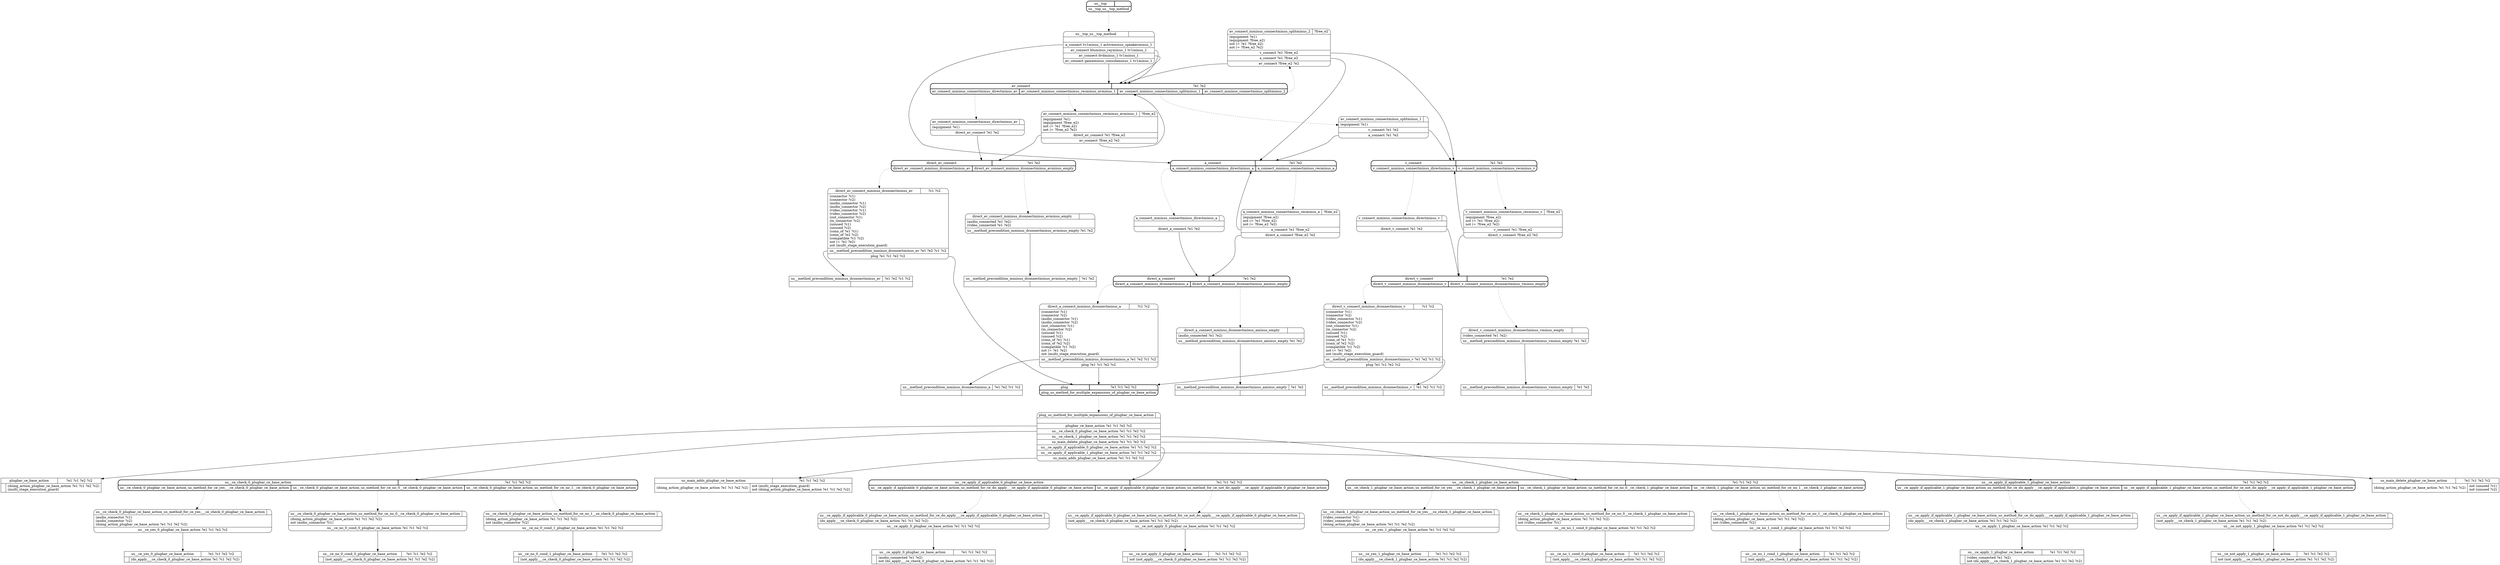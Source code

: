 // Generated by Hype
digraph "d" {
  nodesep=1
  ranksep=1
  // Operators
  node [shape=record]
  "us__ce_yes_0_plugbar_ce_base_action" [
    label="{{us__ce_yes_0_plugbar_ce_base_action|?e1 ?c1 ?e2 ?c2}|{|(do_apply___ce_check_0_plugbar_ce_base_action ?e1 ?c1 ?e2 ?c2)\l}}"
  ]
  "us__ce_no_0_cond_0_plugbar_ce_base_action" [
    label="{{us__ce_no_0_cond_0_plugbar_ce_base_action|?e1 ?c1 ?e2 ?c2}|{|(not_apply___ce_check_0_plugbar_ce_base_action ?e1 ?c1 ?e2 ?c2)\l}}"
  ]
  "us__ce_no_0_cond_1_plugbar_ce_base_action" [
    label="{{us__ce_no_0_cond_1_plugbar_ce_base_action|?e1 ?c1 ?e2 ?c2}|{|(not_apply___ce_check_0_plugbar_ce_base_action ?e1 ?c1 ?e2 ?c2)\l}}"
  ]
  "us__ce_apply_0_plugbar_ce_base_action" [
    label="{{us__ce_apply_0_plugbar_ce_base_action|?e1 ?c1 ?e2 ?c2}|{|(audio_connected ?e1 ?e2)\lnot (do_apply___ce_check_0_plugbar_ce_base_action ?e1 ?c1 ?e2 ?c2)\l}}"
  ]
  "us__ce_not_apply_0_plugbar_ce_base_action" [
    label="{{us__ce_not_apply_0_plugbar_ce_base_action|?e1 ?c1 ?e2 ?c2}|{|not (not_apply___ce_check_0_plugbar_ce_base_action ?e1 ?c1 ?e2 ?c2)\l}}"
  ]
  "us__ce_yes_1_plugbar_ce_base_action" [
    label="{{us__ce_yes_1_plugbar_ce_base_action|?e1 ?c1 ?e2 ?c2}|{|(do_apply___ce_check_1_plugbar_ce_base_action ?e1 ?c1 ?e2 ?c2)\l}}"
  ]
  "us__ce_no_1_cond_0_plugbar_ce_base_action" [
    label="{{us__ce_no_1_cond_0_plugbar_ce_base_action|?e1 ?c1 ?e2 ?c2}|{|(not_apply___ce_check_1_plugbar_ce_base_action ?e1 ?c1 ?e2 ?c2)\l}}"
  ]
  "us__ce_no_1_cond_1_plugbar_ce_base_action" [
    label="{{us__ce_no_1_cond_1_plugbar_ce_base_action|?e1 ?c1 ?e2 ?c2}|{|(not_apply___ce_check_1_plugbar_ce_base_action ?e1 ?c1 ?e2 ?c2)\l}}"
  ]
  "us__ce_apply_1_plugbar_ce_base_action" [
    label="{{us__ce_apply_1_plugbar_ce_base_action|?e1 ?c1 ?e2 ?c2}|{|(video_connected ?e1 ?e2)\lnot (do_apply___ce_check_1_plugbar_ce_base_action ?e1 ?c1 ?e2 ?c2)\l}}"
  ]
  "us__ce_not_apply_1_plugbar_ce_base_action" [
    label="{{us__ce_not_apply_1_plugbar_ce_base_action|?e1 ?c1 ?e2 ?c2}|{|not (not_apply___ce_check_1_plugbar_ce_base_action ?e1 ?c1 ?e2 ?c2)\l}}"
  ]
  "us_main_delete_plugbar_ce_base_action" [
    label="{{us_main_delete_plugbar_ce_base_action|?e1 ?c1 ?e2 ?c2}|{(doing_action_plugbar_ce_base_action ?e1 ?c1 ?e2 ?c2)\l|not (unused ?c1)\lnot (unused ?c2)\l}}"
  ]
  "us_main_adds_plugbar_ce_base_action" [
    label="{{us_main_adds_plugbar_ce_base_action|?e1 ?c1 ?e2 ?c2}|{(doing_action_plugbar_ce_base_action ?e1 ?c1 ?e2 ?c2)\l|not (multi_stage_execution_guard)\lnot (doing_action_plugbar_ce_base_action ?e1 ?c1 ?e2 ?c2)\l}}"
  ]
  "plugbar_ce_base_action" [
    label="{{plugbar_ce_base_action|?e1 ?c1 ?e2 ?c2}|{|(doing_action_plugbar_ce_base_action ?e1 ?c1 ?e2 ?c2)\l(multi_stage_execution_guard)\l}}"
  ]
  "us__method_precondition_mminus_dconnectminus_a" [
    label="{{us__method_precondition_mminus_dconnectminus_a|?e1 ?e2 ?c1 ?c2}|{|}}"
  ]
  "us__method_precondition_mminus_dconnectminus_aminus_empty" [
    label="{{us__method_precondition_mminus_dconnectminus_aminus_empty|?e1 ?e2}|{|}}"
  ]
  "us__method_precondition_mminus_dconnectminus_av" [
    label="{{us__method_precondition_mminus_dconnectminus_av|?e1 ?e2 ?c1 ?c2}|{|}}"
  ]
  "us__method_precondition_mminus_dconnectminus_avminus_empty" [
    label="{{us__method_precondition_mminus_dconnectminus_avminus_empty|?e1 ?e2}|{|}}"
  ]
  "us__method_precondition_mminus_dconnectminus_v" [
    label="{{us__method_precondition_mminus_dconnectminus_v|?e1 ?e2 ?c1 ?c2}|{|}}"
  ]
  "us__method_precondition_mminus_dconnectminus_vminus_empty" [
    label="{{us__method_precondition_mminus_dconnectminus_vminus_empty|?e1 ?e2}|{|}}"
  ]
  // Methods
  node [shape=Mrecord]
  "us__ce_check_0_plugbar_ce_base_action" [
    style=bold
    label="{{us__ce_check_0_plugbar_ce_base_action|?e1 ?c1 ?e2 ?c2}|{<n0>us__ce_check_0_plugbar_ce_base_action_us_method_for_ce_yes___ce_check_0_plugbar_ce_base_action|<n1>us__ce_check_0_plugbar_ce_base_action_us_method_for_ce_no_0__ce_check_0_plugbar_ce_base_action|<n2>us__ce_check_0_plugbar_ce_base_action_us_method_for_ce_no_1__ce_check_0_plugbar_ce_base_action}}"
  ]
  "label_us__ce_check_0_plugbar_ce_base_action_us_method_for_ce_yes___ce_check_0_plugbar_ce_base_action" [
    label="{{us__ce_check_0_plugbar_ce_base_action_us_method_for_ce_yes___ce_check_0_plugbar_ce_base_action|}|(audio_connector ?c1)\l(audio_connector ?c2)\l(doing_action_plugbar_ce_base_action ?e1 ?c1 ?e2 ?c2)\l|<n0>us__ce_yes_0_plugbar_ce_base_action ?e1 ?c1 ?e2 ?c2}"
  ]
  "us__ce_check_0_plugbar_ce_base_action":n0 -> "label_us__ce_check_0_plugbar_ce_base_action_us_method_for_ce_yes___ce_check_0_plugbar_ce_base_action" [style=dotted]
  "label_us__ce_check_0_plugbar_ce_base_action_us_method_for_ce_yes___ce_check_0_plugbar_ce_base_action":n0 -> "us__ce_yes_0_plugbar_ce_base_action"
  "label_us__ce_check_0_plugbar_ce_base_action_us_method_for_ce_no_0__ce_check_0_plugbar_ce_base_action" [
    label="{{us__ce_check_0_plugbar_ce_base_action_us_method_for_ce_no_0__ce_check_0_plugbar_ce_base_action|}|(doing_action_plugbar_ce_base_action ?e1 ?c1 ?e2 ?c2)\lnot (audio_connector ?c1)\l|<n0>us__ce_no_0_cond_0_plugbar_ce_base_action ?e1 ?c1 ?e2 ?c2}"
  ]
  "us__ce_check_0_plugbar_ce_base_action":n1 -> "label_us__ce_check_0_plugbar_ce_base_action_us_method_for_ce_no_0__ce_check_0_plugbar_ce_base_action" [style=dotted]
  "label_us__ce_check_0_plugbar_ce_base_action_us_method_for_ce_no_0__ce_check_0_plugbar_ce_base_action":n0 -> "us__ce_no_0_cond_0_plugbar_ce_base_action"
  "label_us__ce_check_0_plugbar_ce_base_action_us_method_for_ce_no_1__ce_check_0_plugbar_ce_base_action" [
    label="{{us__ce_check_0_plugbar_ce_base_action_us_method_for_ce_no_1__ce_check_0_plugbar_ce_base_action|}|(doing_action_plugbar_ce_base_action ?e1 ?c1 ?e2 ?c2)\lnot (audio_connector ?c2)\l|<n0>us__ce_no_0_cond_1_plugbar_ce_base_action ?e1 ?c1 ?e2 ?c2}"
  ]
  "us__ce_check_0_plugbar_ce_base_action":n2 -> "label_us__ce_check_0_plugbar_ce_base_action_us_method_for_ce_no_1__ce_check_0_plugbar_ce_base_action" [style=dotted]
  "label_us__ce_check_0_plugbar_ce_base_action_us_method_for_ce_no_1__ce_check_0_plugbar_ce_base_action":n0 -> "us__ce_no_0_cond_1_plugbar_ce_base_action"
  "us__ce_apply_if_applicable_0_plugbar_ce_base_action" [
    style=bold
    label="{{us__ce_apply_if_applicable_0_plugbar_ce_base_action|?e1 ?c1 ?e2 ?c2}|{<n0>us__ce_apply_if_applicable_0_plugbar_ce_base_action_us_method_for_ce_do_apply___ce_apply_if_applicable_0_plugbar_ce_base_action|<n1>us__ce_apply_if_applicable_0_plugbar_ce_base_action_us_method_for_ce_not_do_apply___ce_apply_if_applicable_0_plugbar_ce_base_action}}"
  ]
  "label_us__ce_apply_if_applicable_0_plugbar_ce_base_action_us_method_for_ce_do_apply___ce_apply_if_applicable_0_plugbar_ce_base_action" [
    label="{{us__ce_apply_if_applicable_0_plugbar_ce_base_action_us_method_for_ce_do_apply___ce_apply_if_applicable_0_plugbar_ce_base_action|}|(do_apply___ce_check_0_plugbar_ce_base_action ?e1 ?c1 ?e2 ?c2)\l|<n0>us__ce_apply_0_plugbar_ce_base_action ?e1 ?c1 ?e2 ?c2}"
  ]
  "us__ce_apply_if_applicable_0_plugbar_ce_base_action":n0 -> "label_us__ce_apply_if_applicable_0_plugbar_ce_base_action_us_method_for_ce_do_apply___ce_apply_if_applicable_0_plugbar_ce_base_action" [style=dotted]
  "label_us__ce_apply_if_applicable_0_plugbar_ce_base_action_us_method_for_ce_do_apply___ce_apply_if_applicable_0_plugbar_ce_base_action":n0 -> "us__ce_apply_0_plugbar_ce_base_action"
  "label_us__ce_apply_if_applicable_0_plugbar_ce_base_action_us_method_for_ce_not_do_apply___ce_apply_if_applicable_0_plugbar_ce_base_action" [
    label="{{us__ce_apply_if_applicable_0_plugbar_ce_base_action_us_method_for_ce_not_do_apply___ce_apply_if_applicable_0_plugbar_ce_base_action|}|(not_apply___ce_check_0_plugbar_ce_base_action ?e1 ?c1 ?e2 ?c2)\l|<n0>us__ce_not_apply_0_plugbar_ce_base_action ?e1 ?c1 ?e2 ?c2}"
  ]
  "us__ce_apply_if_applicable_0_plugbar_ce_base_action":n1 -> "label_us__ce_apply_if_applicable_0_plugbar_ce_base_action_us_method_for_ce_not_do_apply___ce_apply_if_applicable_0_plugbar_ce_base_action" [style=dotted]
  "label_us__ce_apply_if_applicable_0_plugbar_ce_base_action_us_method_for_ce_not_do_apply___ce_apply_if_applicable_0_plugbar_ce_base_action":n0 -> "us__ce_not_apply_0_plugbar_ce_base_action"
  "us__ce_check_1_plugbar_ce_base_action" [
    style=bold
    label="{{us__ce_check_1_plugbar_ce_base_action|?e1 ?c1 ?e2 ?c2}|{<n0>us__ce_check_1_plugbar_ce_base_action_us_method_for_ce_yes___ce_check_1_plugbar_ce_base_action|<n1>us__ce_check_1_plugbar_ce_base_action_us_method_for_ce_no_0__ce_check_1_plugbar_ce_base_action|<n2>us__ce_check_1_plugbar_ce_base_action_us_method_for_ce_no_1__ce_check_1_plugbar_ce_base_action}}"
  ]
  "label_us__ce_check_1_plugbar_ce_base_action_us_method_for_ce_yes___ce_check_1_plugbar_ce_base_action" [
    label="{{us__ce_check_1_plugbar_ce_base_action_us_method_for_ce_yes___ce_check_1_plugbar_ce_base_action|}|(video_connector ?c1)\l(video_connector ?c2)\l(doing_action_plugbar_ce_base_action ?e1 ?c1 ?e2 ?c2)\l|<n0>us__ce_yes_1_plugbar_ce_base_action ?e1 ?c1 ?e2 ?c2}"
  ]
  "us__ce_check_1_plugbar_ce_base_action":n0 -> "label_us__ce_check_1_plugbar_ce_base_action_us_method_for_ce_yes___ce_check_1_plugbar_ce_base_action" [style=dotted]
  "label_us__ce_check_1_plugbar_ce_base_action_us_method_for_ce_yes___ce_check_1_plugbar_ce_base_action":n0 -> "us__ce_yes_1_plugbar_ce_base_action"
  "label_us__ce_check_1_plugbar_ce_base_action_us_method_for_ce_no_0__ce_check_1_plugbar_ce_base_action" [
    label="{{us__ce_check_1_plugbar_ce_base_action_us_method_for_ce_no_0__ce_check_1_plugbar_ce_base_action|}|(doing_action_plugbar_ce_base_action ?e1 ?c1 ?e2 ?c2)\lnot (video_connector ?c1)\l|<n0>us__ce_no_1_cond_0_plugbar_ce_base_action ?e1 ?c1 ?e2 ?c2}"
  ]
  "us__ce_check_1_plugbar_ce_base_action":n1 -> "label_us__ce_check_1_plugbar_ce_base_action_us_method_for_ce_no_0__ce_check_1_plugbar_ce_base_action" [style=dotted]
  "label_us__ce_check_1_plugbar_ce_base_action_us_method_for_ce_no_0__ce_check_1_plugbar_ce_base_action":n0 -> "us__ce_no_1_cond_0_plugbar_ce_base_action"
  "label_us__ce_check_1_plugbar_ce_base_action_us_method_for_ce_no_1__ce_check_1_plugbar_ce_base_action" [
    label="{{us__ce_check_1_plugbar_ce_base_action_us_method_for_ce_no_1__ce_check_1_plugbar_ce_base_action|}|(doing_action_plugbar_ce_base_action ?e1 ?c1 ?e2 ?c2)\lnot (video_connector ?c2)\l|<n0>us__ce_no_1_cond_1_plugbar_ce_base_action ?e1 ?c1 ?e2 ?c2}"
  ]
  "us__ce_check_1_plugbar_ce_base_action":n2 -> "label_us__ce_check_1_plugbar_ce_base_action_us_method_for_ce_no_1__ce_check_1_plugbar_ce_base_action" [style=dotted]
  "label_us__ce_check_1_plugbar_ce_base_action_us_method_for_ce_no_1__ce_check_1_plugbar_ce_base_action":n0 -> "us__ce_no_1_cond_1_plugbar_ce_base_action"
  "us__ce_apply_if_applicable_1_plugbar_ce_base_action" [
    style=bold
    label="{{us__ce_apply_if_applicable_1_plugbar_ce_base_action|?e1 ?c1 ?e2 ?c2}|{<n0>us__ce_apply_if_applicable_1_plugbar_ce_base_action_us_method_for_ce_do_apply___ce_apply_if_applicable_1_plugbar_ce_base_action|<n1>us__ce_apply_if_applicable_1_plugbar_ce_base_action_us_method_for_ce_not_do_apply___ce_apply_if_applicable_1_plugbar_ce_base_action}}"
  ]
  "label_us__ce_apply_if_applicable_1_plugbar_ce_base_action_us_method_for_ce_do_apply___ce_apply_if_applicable_1_plugbar_ce_base_action" [
    label="{{us__ce_apply_if_applicable_1_plugbar_ce_base_action_us_method_for_ce_do_apply___ce_apply_if_applicable_1_plugbar_ce_base_action|}|(do_apply___ce_check_1_plugbar_ce_base_action ?e1 ?c1 ?e2 ?c2)\l|<n0>us__ce_apply_1_plugbar_ce_base_action ?e1 ?c1 ?e2 ?c2}"
  ]
  "us__ce_apply_if_applicable_1_plugbar_ce_base_action":n0 -> "label_us__ce_apply_if_applicable_1_plugbar_ce_base_action_us_method_for_ce_do_apply___ce_apply_if_applicable_1_plugbar_ce_base_action" [style=dotted]
  "label_us__ce_apply_if_applicable_1_plugbar_ce_base_action_us_method_for_ce_do_apply___ce_apply_if_applicable_1_plugbar_ce_base_action":n0 -> "us__ce_apply_1_plugbar_ce_base_action"
  "label_us__ce_apply_if_applicable_1_plugbar_ce_base_action_us_method_for_ce_not_do_apply___ce_apply_if_applicable_1_plugbar_ce_base_action" [
    label="{{us__ce_apply_if_applicable_1_plugbar_ce_base_action_us_method_for_ce_not_do_apply___ce_apply_if_applicable_1_plugbar_ce_base_action|}|(not_apply___ce_check_1_plugbar_ce_base_action ?e1 ?c1 ?e2 ?c2)\l|<n0>us__ce_not_apply_1_plugbar_ce_base_action ?e1 ?c1 ?e2 ?c2}"
  ]
  "us__ce_apply_if_applicable_1_plugbar_ce_base_action":n1 -> "label_us__ce_apply_if_applicable_1_plugbar_ce_base_action_us_method_for_ce_not_do_apply___ce_apply_if_applicable_1_plugbar_ce_base_action" [style=dotted]
  "label_us__ce_apply_if_applicable_1_plugbar_ce_base_action_us_method_for_ce_not_do_apply___ce_apply_if_applicable_1_plugbar_ce_base_action":n0 -> "us__ce_not_apply_1_plugbar_ce_base_action"
  "plug" [
    style=bold
    label="{{plug|?e1 ?c1 ?e2 ?c2}|{<n0>plug_us_method_for_multiple_expansions_of_plugbar_ce_base_action}}"
  ]
  "label_plug_us_method_for_multiple_expansions_of_plugbar_ce_base_action" [
    label="{{plug_us_method_for_multiple_expansions_of_plugbar_ce_base_action|}||<n0>plugbar_ce_base_action ?e1 ?c1 ?e2 ?c2|<n1>us__ce_check_0_plugbar_ce_base_action ?e1 ?c1 ?e2 ?c2|<n2>us__ce_check_1_plugbar_ce_base_action ?e1 ?c1 ?e2 ?c2|<n3>us_main_delete_plugbar_ce_base_action ?e1 ?c1 ?e2 ?c2|<n4>us__ce_apply_if_applicable_0_plugbar_ce_base_action ?e1 ?c1 ?e2 ?c2|<n5>us__ce_apply_if_applicable_1_plugbar_ce_base_action ?e1 ?c1 ?e2 ?c2|<n6>us_main_adds_plugbar_ce_base_action ?e1 ?c1 ?e2 ?c2}"
  ]
  "plug":n0 -> "label_plug_us_method_for_multiple_expansions_of_plugbar_ce_base_action" [style=dotted]
  "label_plug_us_method_for_multiple_expansions_of_plugbar_ce_base_action":n0 -> "plugbar_ce_base_action"
  "label_plug_us_method_for_multiple_expansions_of_plugbar_ce_base_action":n1 -> "us__ce_check_0_plugbar_ce_base_action"
  "label_plug_us_method_for_multiple_expansions_of_plugbar_ce_base_action":n2 -> "us__ce_check_1_plugbar_ce_base_action"
  "label_plug_us_method_for_multiple_expansions_of_plugbar_ce_base_action":n3 -> "us_main_delete_plugbar_ce_base_action"
  "label_plug_us_method_for_multiple_expansions_of_plugbar_ce_base_action":n4 -> "us__ce_apply_if_applicable_0_plugbar_ce_base_action"
  "label_plug_us_method_for_multiple_expansions_of_plugbar_ce_base_action":n5 -> "us__ce_apply_if_applicable_1_plugbar_ce_base_action"
  "label_plug_us_method_for_multiple_expansions_of_plugbar_ce_base_action":n6 -> "us_main_adds_plugbar_ce_base_action"
  "a_connect" [
    style=bold
    label="{{a_connect|?e1 ?e2}|{<n0>a_connect_mminus_connectminus_directminus_a|<n1>a_connect_mminus_connectminus_recminus_a}}"
  ]
  "label_a_connect_mminus_connectminus_directminus_a" [
    label="{{a_connect_mminus_connectminus_directminus_a|}||<n0>direct_a_connect ?e1 ?e2}"
  ]
  "a_connect":n0 -> "label_a_connect_mminus_connectminus_directminus_a" [style=dotted]
  "label_a_connect_mminus_connectminus_directminus_a":n0 -> "direct_a_connect"
  "label_a_connect_mminus_connectminus_recminus_a" [
    label="{{a_connect_mminus_connectminus_recminus_a|?free_e2}|(equipment ?free_e2)\lnot (= ?e1 ?free_e2)\lnot (= ?free_e2 ?e2)\l|<n0>a_connect ?e1 ?free_e2|<n1>direct_a_connect ?free_e2 ?e2}"
  ]
  "a_connect":n1 -> "label_a_connect_mminus_connectminus_recminus_a" [style=dotted]
  "label_a_connect_mminus_connectminus_recminus_a":n0 -> "a_connect"
  "label_a_connect_mminus_connectminus_recminus_a":n1 -> "direct_a_connect"
  "v_connect" [
    style=bold
    label="{{v_connect|?e1 ?e2}|{<n0>v_connect_mminus_connectminus_directminus_v|<n1>v_connect_mminus_connectminus_recminus_v}}"
  ]
  "label_v_connect_mminus_connectminus_directminus_v" [
    label="{{v_connect_mminus_connectminus_directminus_v|}||<n0>direct_v_connect ?e1 ?e2}"
  ]
  "v_connect":n0 -> "label_v_connect_mminus_connectminus_directminus_v" [style=dotted]
  "label_v_connect_mminus_connectminus_directminus_v":n0 -> "direct_v_connect"
  "label_v_connect_mminus_connectminus_recminus_v" [
    label="{{v_connect_mminus_connectminus_recminus_v|?free_e2}|(equipment ?free_e2)\lnot (= ?e1 ?free_e2)\lnot (= ?free_e2 ?e2)\l|<n0>v_connect ?e1 ?free_e2|<n1>direct_v_connect ?free_e2 ?e2}"
  ]
  "v_connect":n1 -> "label_v_connect_mminus_connectminus_recminus_v" [style=dotted]
  "label_v_connect_mminus_connectminus_recminus_v":n0 -> "v_connect"
  "label_v_connect_mminus_connectminus_recminus_v":n1 -> "direct_v_connect"
  "av_connect" [
    style=bold
    label="{{av_connect|?e1 ?e2}|{<n0>av_connect_mminus_connectminus_directminus_av|<n1>av_connect_mminus_connectminus_recminus_avminus_1|<n2>av_connect_mminus_connectminus_splitminus_1|<n3>av_connect_mminus_connectminus_splitminus_2}}"
  ]
  "label_av_connect_mminus_connectminus_directminus_av" [
    label="{{av_connect_mminus_connectminus_directminus_av|}|(equipment ?e1)\l|<n0>direct_av_connect ?e1 ?e2}"
  ]
  "av_connect":n0 -> "label_av_connect_mminus_connectminus_directminus_av" [style=dotted]
  "label_av_connect_mminus_connectminus_directminus_av":n0 -> "direct_av_connect"
  "label_av_connect_mminus_connectminus_recminus_avminus_1" [
    label="{{av_connect_mminus_connectminus_recminus_avminus_1|?free_e2}|(equipment ?e1)\l(equipment ?free_e2)\lnot (= ?e1 ?free_e2)\lnot (= ?free_e2 ?e2)\l|<n0>direct_av_connect ?e1 ?free_e2|<n1>av_connect ?free_e2 ?e2}"
  ]
  "av_connect":n1 -> "label_av_connect_mminus_connectminus_recminus_avminus_1" [style=dotted]
  "label_av_connect_mminus_connectminus_recminus_avminus_1":n0 -> "direct_av_connect"
  "label_av_connect_mminus_connectminus_recminus_avminus_1":n1 -> "av_connect"
  "label_av_connect_mminus_connectminus_splitminus_1" [
    label="{{av_connect_mminus_connectminus_splitminus_1|}|(equipment ?e1)\l|<n0>v_connect ?e1 ?e2|<n1>a_connect ?e1 ?e2}"
  ]
  "av_connect":n2 -> "label_av_connect_mminus_connectminus_splitminus_1" [style=dotted]
  "label_av_connect_mminus_connectminus_splitminus_1":n0 -> "v_connect"
  "label_av_connect_mminus_connectminus_splitminus_1":n1 -> "a_connect"
  "label_av_connect_mminus_connectminus_splitminus_2" [
    label="{{av_connect_mminus_connectminus_splitminus_2|?free_e2}|(equipment ?e1)\l(equipment ?free_e2)\lnot (= ?e1 ?free_e2)\lnot (= ?free_e2 ?e2)\l|<n0>v_connect ?e1 ?free_e2|<n1>a_connect ?e1 ?free_e2|<n2>av_connect ?free_e2 ?e2}"
  ]
  "av_connect":n3 -> "label_av_connect_mminus_connectminus_splitminus_2" [style=dotted]
  "label_av_connect_mminus_connectminus_splitminus_2":n0 -> "v_connect"
  "label_av_connect_mminus_connectminus_splitminus_2":n1 -> "a_connect"
  "label_av_connect_mminus_connectminus_splitminus_2":n2 -> "av_connect"
  "direct_a_connect" [
    style=bold
    label="{{direct_a_connect|?e1 ?e2}|{<n0>direct_a_connect_mminus_dconnectminus_a|<n1>direct_a_connect_mminus_dconnectminus_aminus_empty}}"
  ]
  "label_direct_a_connect_mminus_dconnectminus_a" [
    label="{{direct_a_connect_mminus_dconnectminus_a|?c1 ?c2}|(connector ?c1)\l(connector ?c2)\l(audio_connector ?c1)\l(audio_connector ?c2)\l(out_connector ?c1)\l(in_connector ?c2)\l(unused ?c1)\l(unused ?c2)\l(conn_of ?e1 ?c1)\l(conn_of ?e2 ?c2)\l(compatible ?c1 ?c2)\lnot (= ?e1 ?e2)\lnot (multi_stage_execution_guard)\l|<n0>us__method_precondition_mminus_dconnectminus_a ?e1 ?e2 ?c1 ?c2|<n1>plug ?e1 ?c1 ?e2 ?c2}"
  ]
  "direct_a_connect":n0 -> "label_direct_a_connect_mminus_dconnectminus_a" [style=dotted]
  "label_direct_a_connect_mminus_dconnectminus_a":n0 -> "us__method_precondition_mminus_dconnectminus_a"
  "label_direct_a_connect_mminus_dconnectminus_a":n1 -> "plug"
  "label_direct_a_connect_mminus_dconnectminus_aminus_empty" [
    label="{{direct_a_connect_mminus_dconnectminus_aminus_empty|}|(audio_connected ?e1 ?e2)\l|<n0>us__method_precondition_mminus_dconnectminus_aminus_empty ?e1 ?e2}"
  ]
  "direct_a_connect":n1 -> "label_direct_a_connect_mminus_dconnectminus_aminus_empty" [style=dotted]
  "label_direct_a_connect_mminus_dconnectminus_aminus_empty":n0 -> "us__method_precondition_mminus_dconnectminus_aminus_empty"
  "direct_v_connect" [
    style=bold
    label="{{direct_v_connect|?e1 ?e2}|{<n0>direct_v_connect_mminus_dconnectminus_v|<n1>direct_v_connect_mminus_dconnectminus_vminus_empty}}"
  ]
  "label_direct_v_connect_mminus_dconnectminus_v" [
    label="{{direct_v_connect_mminus_dconnectminus_v|?c1 ?c2}|(connector ?c1)\l(connector ?c2)\l(video_connector ?c1)\l(video_connector ?c2)\l(out_connector ?c1)\l(in_connector ?c2)\l(unused ?c1)\l(unused ?c2)\l(conn_of ?e1 ?c1)\l(conn_of ?e2 ?c2)\l(compatible ?c1 ?c2)\lnot (= ?e1 ?e2)\lnot (multi_stage_execution_guard)\l|<n0>us__method_precondition_mminus_dconnectminus_v ?e1 ?e2 ?c1 ?c2|<n1>plug ?e1 ?c1 ?e2 ?c2}"
  ]
  "direct_v_connect":n0 -> "label_direct_v_connect_mminus_dconnectminus_v" [style=dotted]
  "label_direct_v_connect_mminus_dconnectminus_v":n0 -> "us__method_precondition_mminus_dconnectminus_v"
  "label_direct_v_connect_mminus_dconnectminus_v":n1 -> "plug"
  "label_direct_v_connect_mminus_dconnectminus_vminus_empty" [
    label="{{direct_v_connect_mminus_dconnectminus_vminus_empty|}|(video_connected ?e1 ?e2)\l|<n0>us__method_precondition_mminus_dconnectminus_vminus_empty ?e1 ?e2}"
  ]
  "direct_v_connect":n1 -> "label_direct_v_connect_mminus_dconnectminus_vminus_empty" [style=dotted]
  "label_direct_v_connect_mminus_dconnectminus_vminus_empty":n0 -> "us__method_precondition_mminus_dconnectminus_vminus_empty"
  "direct_av_connect" [
    style=bold
    label="{{direct_av_connect|?e1 ?e2}|{<n0>direct_av_connect_mminus_dconnectminus_av|<n1>direct_av_connect_mminus_dconnectminus_avminus_empty}}"
  ]
  "label_direct_av_connect_mminus_dconnectminus_av" [
    label="{{direct_av_connect_mminus_dconnectminus_av|?c1 ?c2}|(connector ?c1)\l(connector ?c2)\l(audio_connector ?c1)\l(audio_connector ?c2)\l(video_connector ?c1)\l(video_connector ?c2)\l(out_connector ?c1)\l(in_connector ?c2)\l(unused ?c1)\l(unused ?c2)\l(conn_of ?e1 ?c1)\l(conn_of ?e2 ?c2)\l(compatible ?c1 ?c2)\lnot (= ?e1 ?e2)\lnot (multi_stage_execution_guard)\l|<n0>us__method_precondition_mminus_dconnectminus_av ?e1 ?e2 ?c1 ?c2|<n1>plug ?e1 ?c1 ?e2 ?c2}"
  ]
  "direct_av_connect":n0 -> "label_direct_av_connect_mminus_dconnectminus_av" [style=dotted]
  "label_direct_av_connect_mminus_dconnectminus_av":n0 -> "us__method_precondition_mminus_dconnectminus_av"
  "label_direct_av_connect_mminus_dconnectminus_av":n1 -> "plug"
  "label_direct_av_connect_mminus_dconnectminus_avminus_empty" [
    label="{{direct_av_connect_mminus_dconnectminus_avminus_empty|}|(audio_connected ?e1 ?e2)\l(video_connected ?e1 ?e2)\l|<n0>us__method_precondition_mminus_dconnectminus_avminus_empty ?e1 ?e2}"
  ]
  "direct_av_connect":n1 -> "label_direct_av_connect_mminus_dconnectminus_avminus_empty" [style=dotted]
  "label_direct_av_connect_mminus_dconnectminus_avminus_empty":n0 -> "us__method_precondition_mminus_dconnectminus_avminus_empty"
  "us__top" [
    style=bold
    label="{{us__top|}|{<n0>us__top_us__top_method}}"
  ]
  "label_us__top_us__top_method" [
    label="{{us__top_us__top_method|}||<n0>a_connect tv1minus_1 activeminus_speakerminus_1|<n1>av_connect bluminus_rayminus_1 tv1minus_1|<n2>av_connect dvdminus_1 tv1minus_1|<n3>av_connect gameminus_consoleminus_1 tv1minus_1}"
  ]
  "us__top":n0 -> "label_us__top_us__top_method" [style=dotted]
  "label_us__top_us__top_method":n0 -> "a_connect"
  "label_us__top_us__top_method":n1 -> "av_connect"
  "label_us__top_us__top_method":n2 -> "av_connect"
  "label_us__top_us__top_method":n3 -> "av_connect"
}